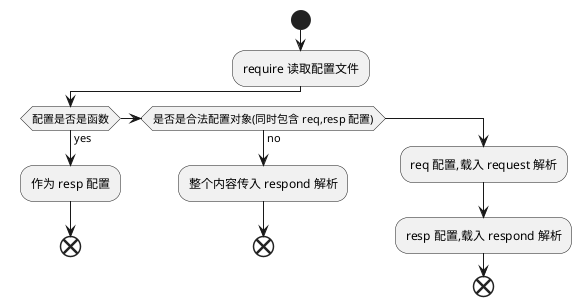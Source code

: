 @startuml

start
:require 读取配置文件;
if (配置是否是函数) then (yes)
    :作为 resp 配置;
    end
elseif (是否是合法配置对象(同时包含 req,resp 配置)) then (no)
    :整个内容传入 respond 解析;
    end
else
    :req 配置,载入 request 解析;
    :resp 配置,载入 respond 解析;
    end
endif
@enduml